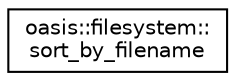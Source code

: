 digraph "Graphical Class Hierarchy"
{
 // LATEX_PDF_SIZE
  edge [fontname="Helvetica",fontsize="10",labelfontname="Helvetica",labelfontsize="10"];
  node [fontname="Helvetica",fontsize="10",shape=record];
  rankdir="LR";
  Node0 [label="oasis::filesystem::\lsort_by_filename",height=0.2,width=0.4,color="black", fillcolor="white", style="filled",URL="$classoasis_1_1filesystem_1_1sort__by__filename.html",tooltip=" "];
}
